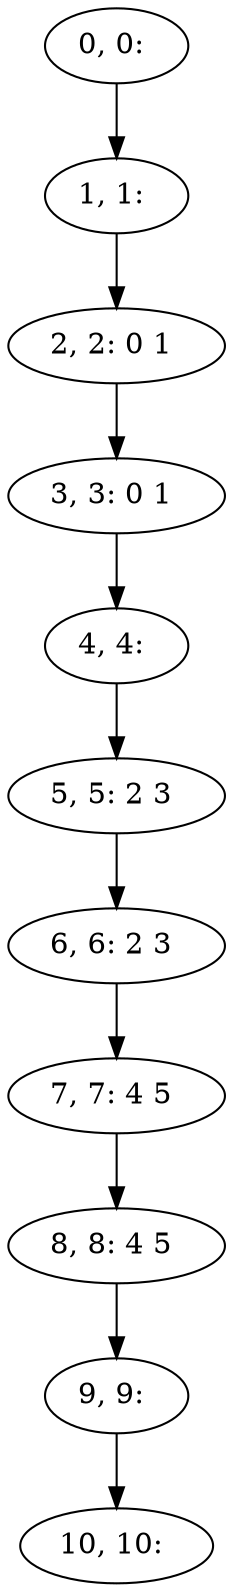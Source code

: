 digraph G {
0[label="0, 0: "];
1[label="1, 1: "];
2[label="2, 2: 0 1 "];
3[label="3, 3: 0 1 "];
4[label="4, 4: "];
5[label="5, 5: 2 3 "];
6[label="6, 6: 2 3 "];
7[label="7, 7: 4 5 "];
8[label="8, 8: 4 5 "];
9[label="9, 9: "];
10[label="10, 10: "];
0->1 ;
1->2 ;
2->3 ;
3->4 ;
4->5 ;
5->6 ;
6->7 ;
7->8 ;
8->9 ;
9->10 ;
}
